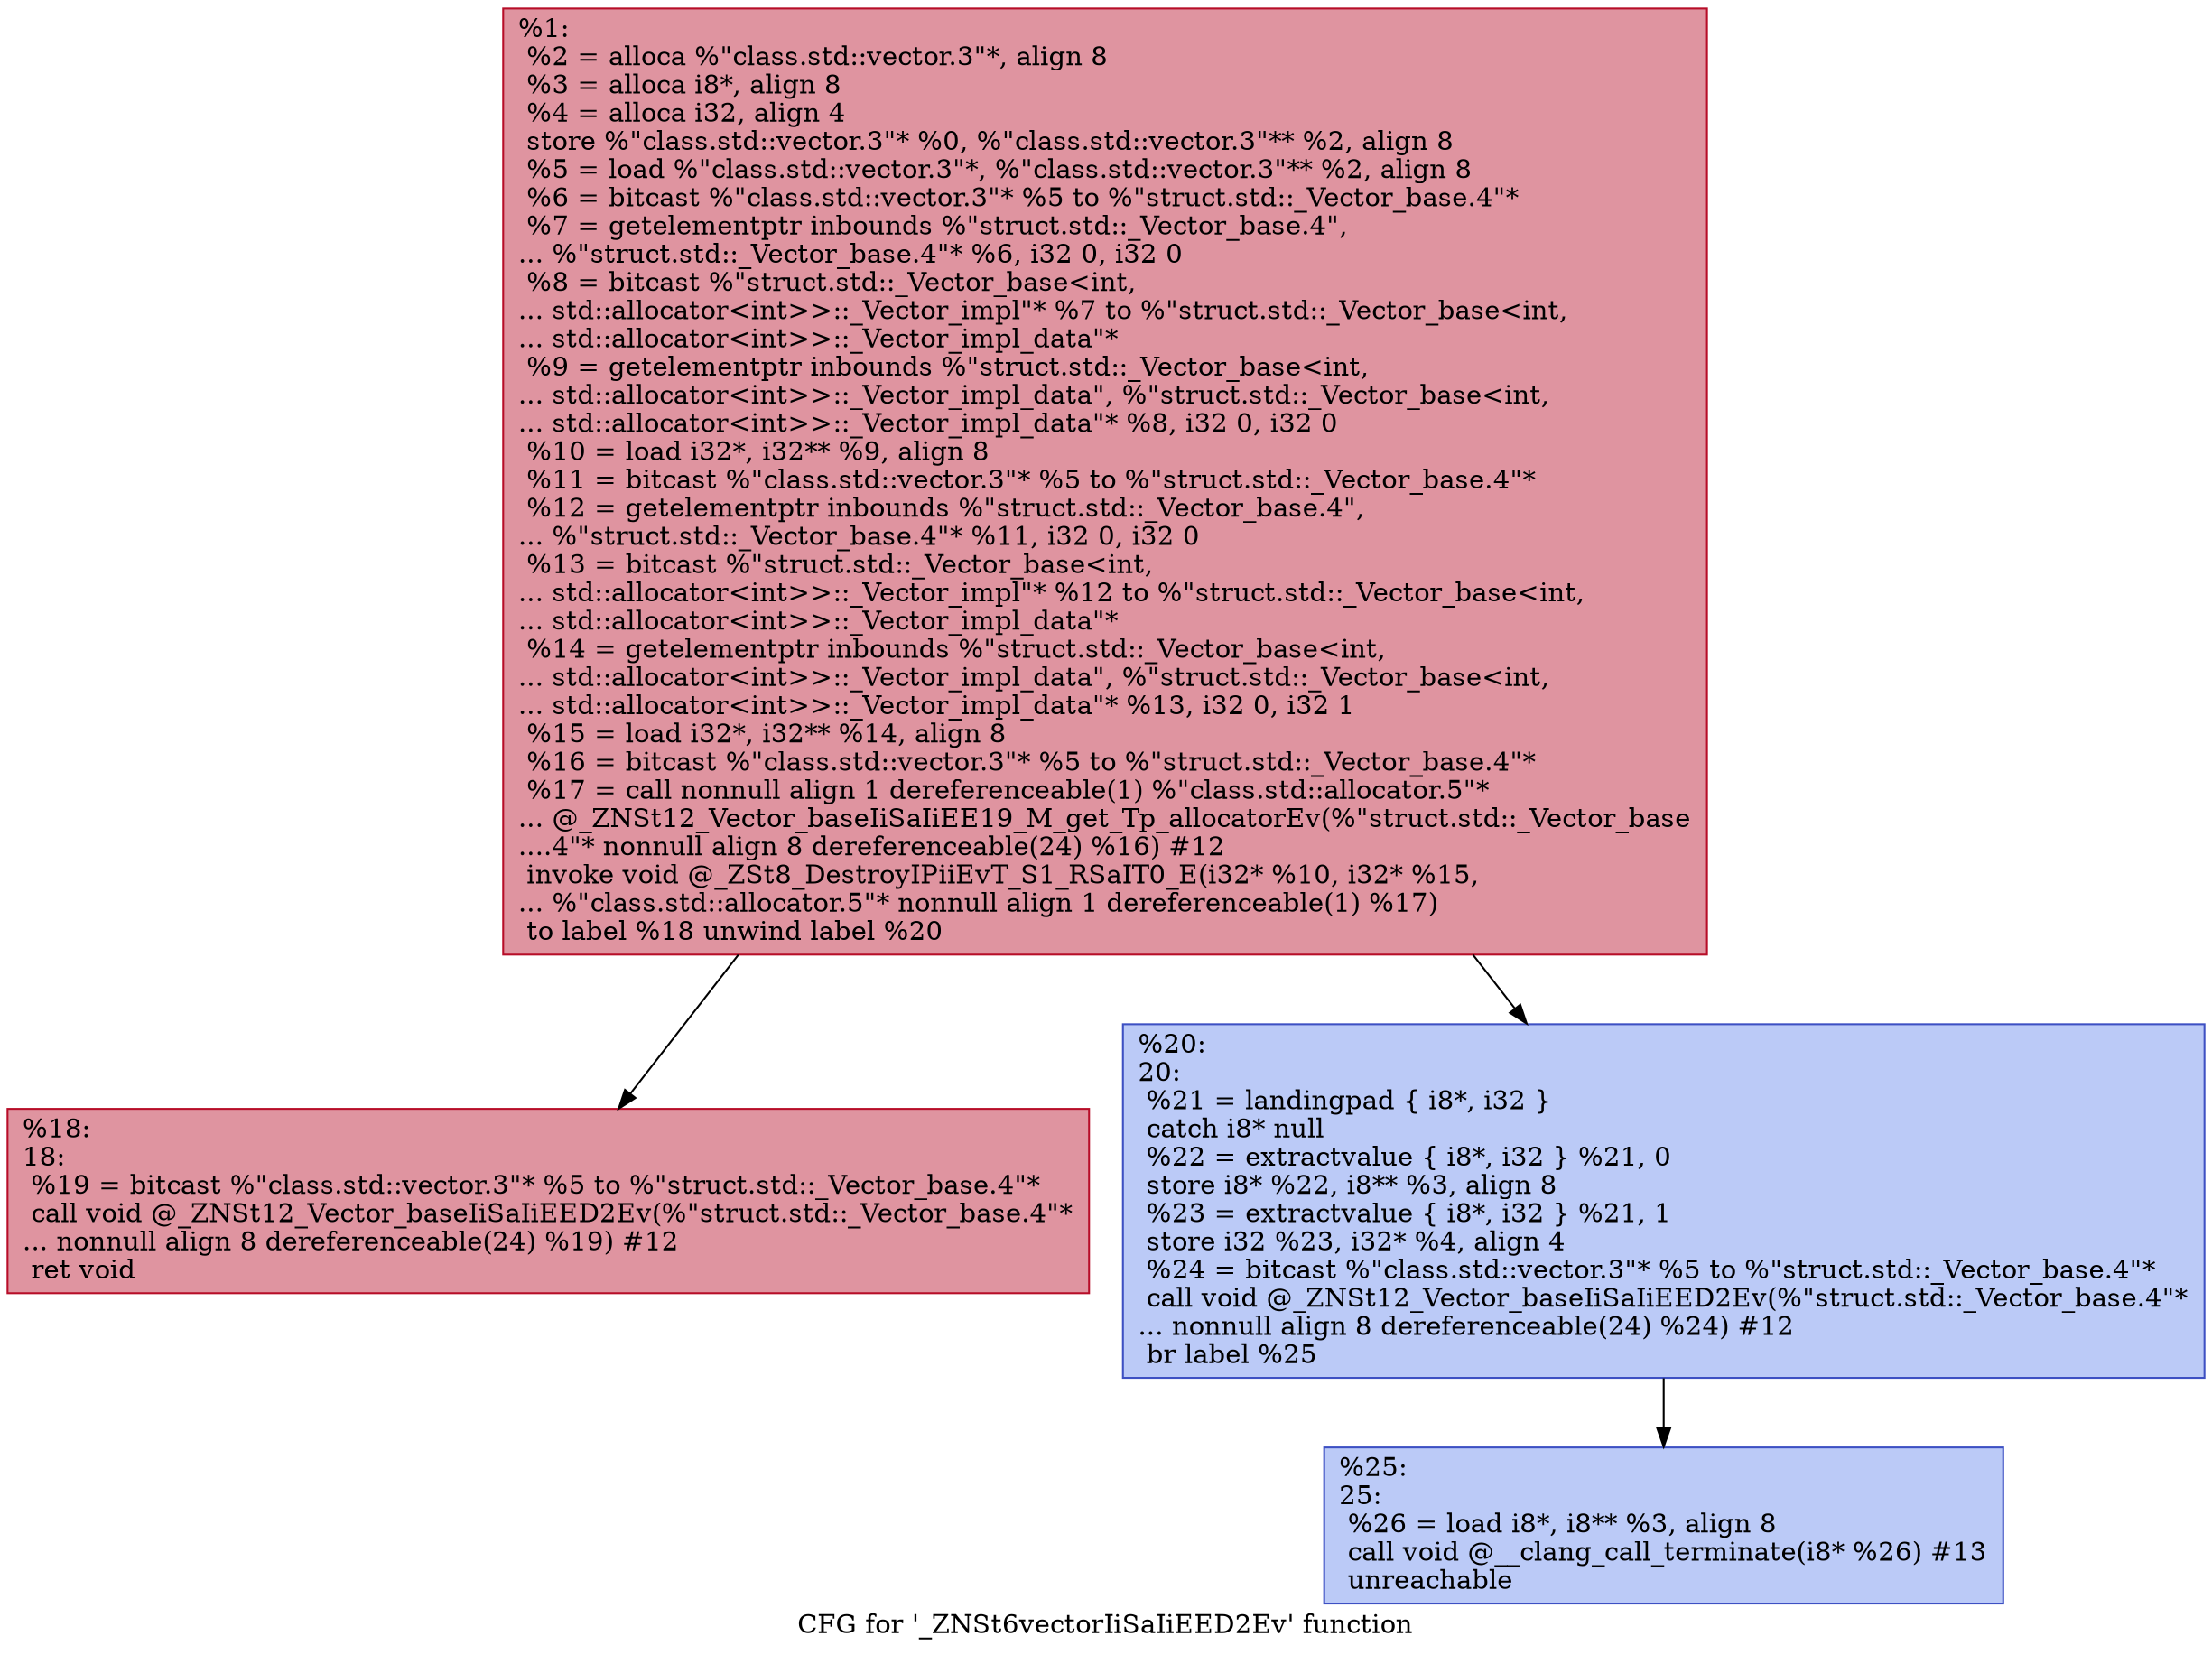 digraph "CFG for '_ZNSt6vectorIiSaIiEED2Ev' function" {
	label="CFG for '_ZNSt6vectorIiSaIiEED2Ev' function";

	Node0x5604d287d010 [shape=record,color="#b70d28ff", style=filled, fillcolor="#b70d2870",label="{%1:\l  %2 = alloca %\"class.std::vector.3\"*, align 8\l  %3 = alloca i8*, align 8\l  %4 = alloca i32, align 4\l  store %\"class.std::vector.3\"* %0, %\"class.std::vector.3\"** %2, align 8\l  %5 = load %\"class.std::vector.3\"*, %\"class.std::vector.3\"** %2, align 8\l  %6 = bitcast %\"class.std::vector.3\"* %5 to %\"struct.std::_Vector_base.4\"*\l  %7 = getelementptr inbounds %\"struct.std::_Vector_base.4\",\l... %\"struct.std::_Vector_base.4\"* %6, i32 0, i32 0\l  %8 = bitcast %\"struct.std::_Vector_base\<int,\l... std::allocator\<int\>\>::_Vector_impl\"* %7 to %\"struct.std::_Vector_base\<int,\l... std::allocator\<int\>\>::_Vector_impl_data\"*\l  %9 = getelementptr inbounds %\"struct.std::_Vector_base\<int,\l... std::allocator\<int\>\>::_Vector_impl_data\", %\"struct.std::_Vector_base\<int,\l... std::allocator\<int\>\>::_Vector_impl_data\"* %8, i32 0, i32 0\l  %10 = load i32*, i32** %9, align 8\l  %11 = bitcast %\"class.std::vector.3\"* %5 to %\"struct.std::_Vector_base.4\"*\l  %12 = getelementptr inbounds %\"struct.std::_Vector_base.4\",\l... %\"struct.std::_Vector_base.4\"* %11, i32 0, i32 0\l  %13 = bitcast %\"struct.std::_Vector_base\<int,\l... std::allocator\<int\>\>::_Vector_impl\"* %12 to %\"struct.std::_Vector_base\<int,\l... std::allocator\<int\>\>::_Vector_impl_data\"*\l  %14 = getelementptr inbounds %\"struct.std::_Vector_base\<int,\l... std::allocator\<int\>\>::_Vector_impl_data\", %\"struct.std::_Vector_base\<int,\l... std::allocator\<int\>\>::_Vector_impl_data\"* %13, i32 0, i32 1\l  %15 = load i32*, i32** %14, align 8\l  %16 = bitcast %\"class.std::vector.3\"* %5 to %\"struct.std::_Vector_base.4\"*\l  %17 = call nonnull align 1 dereferenceable(1) %\"class.std::allocator.5\"*\l... @_ZNSt12_Vector_baseIiSaIiEE19_M_get_Tp_allocatorEv(%\"struct.std::_Vector_base\l....4\"* nonnull align 8 dereferenceable(24) %16) #12\l  invoke void @_ZSt8_DestroyIPiiEvT_S1_RSaIT0_E(i32* %10, i32* %15,\l... %\"class.std::allocator.5\"* nonnull align 1 dereferenceable(1) %17)\l          to label %18 unwind label %20\l}"];
	Node0x5604d287d010 -> Node0x5604d287daa0;
	Node0x5604d287d010 -> Node0x5604d287daf0;
	Node0x5604d287daa0 [shape=record,color="#b70d28ff", style=filled, fillcolor="#b70d2870",label="{%18:\l18:                                               \l  %19 = bitcast %\"class.std::vector.3\"* %5 to %\"struct.std::_Vector_base.4\"*\l  call void @_ZNSt12_Vector_baseIiSaIiEED2Ev(%\"struct.std::_Vector_base.4\"*\l... nonnull align 8 dereferenceable(24) %19) #12\l  ret void\l}"];
	Node0x5604d287daf0 [shape=record,color="#3d50c3ff", style=filled, fillcolor="#6687ed70",label="{%20:\l20:                                               \l  %21 = landingpad \{ i8*, i32 \}\l          catch i8* null\l  %22 = extractvalue \{ i8*, i32 \} %21, 0\l  store i8* %22, i8** %3, align 8\l  %23 = extractvalue \{ i8*, i32 \} %21, 1\l  store i32 %23, i32* %4, align 4\l  %24 = bitcast %\"class.std::vector.3\"* %5 to %\"struct.std::_Vector_base.4\"*\l  call void @_ZNSt12_Vector_baseIiSaIiEED2Ev(%\"struct.std::_Vector_base.4\"*\l... nonnull align 8 dereferenceable(24) %24) #12\l  br label %25\l}"];
	Node0x5604d287daf0 -> Node0x5604d287e3f0;
	Node0x5604d287e3f0 [shape=record,color="#3d50c3ff", style=filled, fillcolor="#6687ed70",label="{%25:\l25:                                               \l  %26 = load i8*, i8** %3, align 8\l  call void @__clang_call_terminate(i8* %26) #13\l  unreachable\l}"];
}
